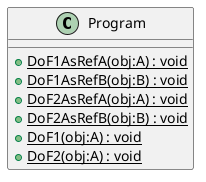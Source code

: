 @startuml
class Program {
    + {static} DoF1AsRefA(obj:A) : void
    + {static} DoF1AsRefB(obj:B) : void
    + {static} DoF2AsRefA(obj:A) : void
    + {static} DoF2AsRefB(obj:B) : void
    + {static} DoF1(obj:A) : void
    + {static} DoF2(obj:A) : void
}
@enduml
